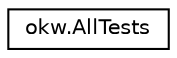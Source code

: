 digraph "Grafische Darstellung der Klassenhierarchie"
{
 // INTERACTIVE_SVG=YES
 // LATEX_PDF_SIZE
  edge [fontname="Helvetica",fontsize="10",labelfontname="Helvetica",labelfontsize="10"];
  node [fontname="Helvetica",fontsize="10",shape=record];
  rankdir="LR";
  Node0 [label="okw.AllTests",height=0.2,width=0.4,color="black", fillcolor="white", style="filled",URL="$classokw_1_1_all_tests.html",tooltip=" "];
}
